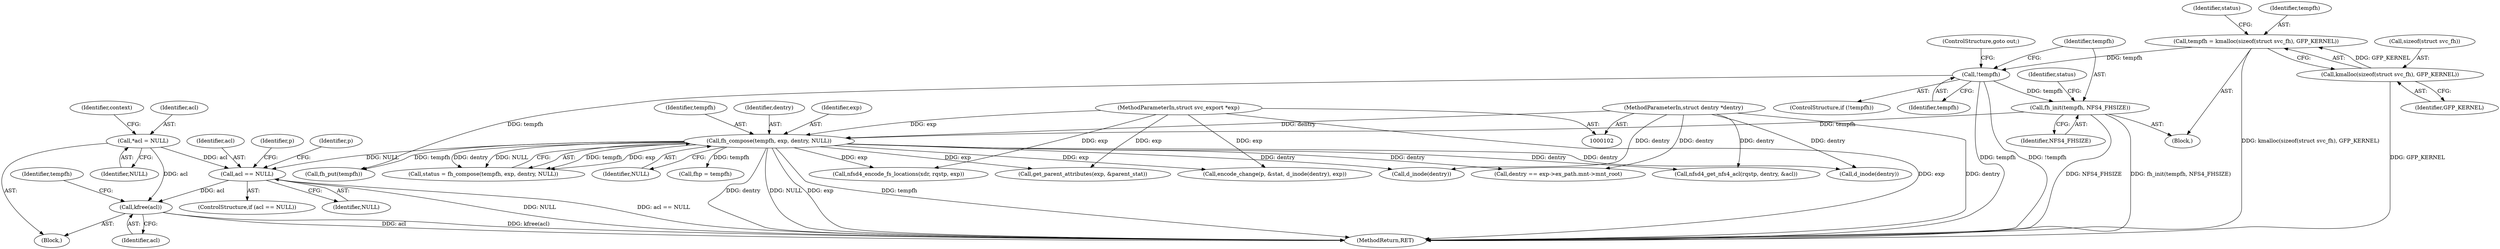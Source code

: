 digraph "0_linux_c70422f760c120480fee4de6c38804c72aa26bc1_12@API" {
"1001936" [label="(Call,kfree(acl))"];
"1000864" [label="(Call,acl == NULL)"];
"1000155" [label="(Call,*acl = NULL)"];
"1000288" [label="(Call,fh_compose(tempfh, exp, dentry, NULL))"];
"1000283" [label="(Call,fh_init(tempfh, NFS4_FHSIZE))"];
"1000280" [label="(Call,!tempfh)"];
"1000270" [label="(Call,tempfh = kmalloc(sizeof(struct svc_fh), GFP_KERNEL))"];
"1000272" [label="(Call,kmalloc(sizeof(struct svc_fh), GFP_KERNEL))"];
"1000105" [label="(MethodParameterIn,struct svc_export *exp)"];
"1000106" [label="(MethodParameterIn,struct dentry *dentry)"];
"1000869" [label="(Identifier,p)"];
"1000288" [label="(Call,fh_compose(tempfh, exp, dentry, NULL))"];
"1000283" [label="(Call,fh_init(tempfh, NFS4_FHSIZE))"];
"1000289" [label="(Identifier,tempfh)"];
"1001936" [label="(Call,kfree(acl))"];
"1000160" [label="(Identifier,context)"];
"1000291" [label="(Identifier,dentry)"];
"1000273" [label="(Call,sizeof(struct svc_fh))"];
"1000156" [label="(Identifier,acl)"];
"1000287" [label="(Identifier,status)"];
"1000277" [label="(Identifier,status)"];
"1000306" [label="(Call,nfsd4_get_nfs4_acl(rqstp, dentry, &acl))"];
"1000865" [label="(Identifier,acl)"];
"1000269" [label="(Block,)"];
"1000157" [label="(Identifier,NULL)"];
"1000296" [label="(Call,fhp = tempfh)"];
"1000282" [label="(ControlStructure,goto out;)"];
"1000292" [label="(Identifier,NULL)"];
"1000105" [label="(MethodParameterIn,struct svc_export *exp)"];
"1000270" [label="(Call,tempfh = kmalloc(sizeof(struct svc_fh), GFP_KERNEL))"];
"1000275" [label="(Identifier,GFP_KERNEL)"];
"1000272" [label="(Call,kmalloc(sizeof(struct svc_fh), GFP_KERNEL))"];
"1000284" [label="(Identifier,tempfh)"];
"1001939" [label="(Identifier,tempfh)"];
"1001779" [label="(Call,get_parent_attributes(exp, &parent_stat))"];
"1000286" [label="(Call,status = fh_compose(tempfh, exp, dentry, NULL))"];
"1000864" [label="(Call,acl == NULL)"];
"1001767" [label="(Call,dentry == exp->ex_path.mnt->mnt_root)"];
"1000106" [label="(MethodParameterIn,struct dentry *dentry)"];
"1000155" [label="(Call,*acl = NULL)"];
"1001963" [label="(MethodReturn,RET)"];
"1000611" [label="(Call,encode_change(p, &stat, d_inode(dentry), exp))"];
"1000279" [label="(ControlStructure,if (!tempfh))"];
"1000354" [label="(Call,d_inode(dentry))"];
"1001206" [label="(Call,nfsd4_encode_fs_locations(xdr, rqstp, exp))"];
"1000271" [label="(Identifier,tempfh)"];
"1001937" [label="(Identifier,acl)"];
"1000615" [label="(Call,d_inode(dentry))"];
"1000866" [label="(Identifier,NULL)"];
"1001941" [label="(Call,fh_put(tempfh))"];
"1000280" [label="(Call,!tempfh)"];
"1000281" [label="(Identifier,tempfh)"];
"1000290" [label="(Identifier,exp)"];
"1000285" [label="(Identifier,NFS4_FHSIZE)"];
"1000863" [label="(ControlStructure,if (acl == NULL))"];
"1000885" [label="(Identifier,p)"];
"1000110" [label="(Block,)"];
"1001936" -> "1000110"  [label="AST: "];
"1001936" -> "1001937"  [label="CFG: "];
"1001937" -> "1001936"  [label="AST: "];
"1001939" -> "1001936"  [label="CFG: "];
"1001936" -> "1001963"  [label="DDG: acl"];
"1001936" -> "1001963"  [label="DDG: kfree(acl)"];
"1000864" -> "1001936"  [label="DDG: acl"];
"1000155" -> "1001936"  [label="DDG: acl"];
"1000864" -> "1000863"  [label="AST: "];
"1000864" -> "1000866"  [label="CFG: "];
"1000865" -> "1000864"  [label="AST: "];
"1000866" -> "1000864"  [label="AST: "];
"1000869" -> "1000864"  [label="CFG: "];
"1000885" -> "1000864"  [label="CFG: "];
"1000864" -> "1001963"  [label="DDG: NULL"];
"1000864" -> "1001963"  [label="DDG: acl == NULL"];
"1000155" -> "1000864"  [label="DDG: acl"];
"1000288" -> "1000864"  [label="DDG: NULL"];
"1000155" -> "1000110"  [label="AST: "];
"1000155" -> "1000157"  [label="CFG: "];
"1000156" -> "1000155"  [label="AST: "];
"1000157" -> "1000155"  [label="AST: "];
"1000160" -> "1000155"  [label="CFG: "];
"1000288" -> "1000286"  [label="AST: "];
"1000288" -> "1000292"  [label="CFG: "];
"1000289" -> "1000288"  [label="AST: "];
"1000290" -> "1000288"  [label="AST: "];
"1000291" -> "1000288"  [label="AST: "];
"1000292" -> "1000288"  [label="AST: "];
"1000286" -> "1000288"  [label="CFG: "];
"1000288" -> "1001963"  [label="DDG: dentry"];
"1000288" -> "1001963"  [label="DDG: NULL"];
"1000288" -> "1001963"  [label="DDG: exp"];
"1000288" -> "1001963"  [label="DDG: tempfh"];
"1000288" -> "1000286"  [label="DDG: tempfh"];
"1000288" -> "1000286"  [label="DDG: exp"];
"1000288" -> "1000286"  [label="DDG: dentry"];
"1000288" -> "1000286"  [label="DDG: NULL"];
"1000283" -> "1000288"  [label="DDG: tempfh"];
"1000105" -> "1000288"  [label="DDG: exp"];
"1000106" -> "1000288"  [label="DDG: dentry"];
"1000288" -> "1000296"  [label="DDG: tempfh"];
"1000288" -> "1000306"  [label="DDG: dentry"];
"1000288" -> "1000354"  [label="DDG: dentry"];
"1000288" -> "1000615"  [label="DDG: dentry"];
"1000288" -> "1000611"  [label="DDG: exp"];
"1000288" -> "1001206"  [label="DDG: exp"];
"1000288" -> "1001767"  [label="DDG: dentry"];
"1000288" -> "1001779"  [label="DDG: exp"];
"1000288" -> "1001941"  [label="DDG: tempfh"];
"1000283" -> "1000269"  [label="AST: "];
"1000283" -> "1000285"  [label="CFG: "];
"1000284" -> "1000283"  [label="AST: "];
"1000285" -> "1000283"  [label="AST: "];
"1000287" -> "1000283"  [label="CFG: "];
"1000283" -> "1001963"  [label="DDG: NFS4_FHSIZE"];
"1000283" -> "1001963"  [label="DDG: fh_init(tempfh, NFS4_FHSIZE)"];
"1000280" -> "1000283"  [label="DDG: tempfh"];
"1000280" -> "1000279"  [label="AST: "];
"1000280" -> "1000281"  [label="CFG: "];
"1000281" -> "1000280"  [label="AST: "];
"1000282" -> "1000280"  [label="CFG: "];
"1000284" -> "1000280"  [label="CFG: "];
"1000280" -> "1001963"  [label="DDG: !tempfh"];
"1000280" -> "1001963"  [label="DDG: tempfh"];
"1000270" -> "1000280"  [label="DDG: tempfh"];
"1000280" -> "1001941"  [label="DDG: tempfh"];
"1000270" -> "1000269"  [label="AST: "];
"1000270" -> "1000272"  [label="CFG: "];
"1000271" -> "1000270"  [label="AST: "];
"1000272" -> "1000270"  [label="AST: "];
"1000277" -> "1000270"  [label="CFG: "];
"1000270" -> "1001963"  [label="DDG: kmalloc(sizeof(struct svc_fh), GFP_KERNEL)"];
"1000272" -> "1000270"  [label="DDG: GFP_KERNEL"];
"1000272" -> "1000275"  [label="CFG: "];
"1000273" -> "1000272"  [label="AST: "];
"1000275" -> "1000272"  [label="AST: "];
"1000272" -> "1001963"  [label="DDG: GFP_KERNEL"];
"1000105" -> "1000102"  [label="AST: "];
"1000105" -> "1001963"  [label="DDG: exp"];
"1000105" -> "1000611"  [label="DDG: exp"];
"1000105" -> "1001206"  [label="DDG: exp"];
"1000105" -> "1001779"  [label="DDG: exp"];
"1000106" -> "1000102"  [label="AST: "];
"1000106" -> "1001963"  [label="DDG: dentry"];
"1000106" -> "1000306"  [label="DDG: dentry"];
"1000106" -> "1000354"  [label="DDG: dentry"];
"1000106" -> "1000615"  [label="DDG: dentry"];
"1000106" -> "1001767"  [label="DDG: dentry"];
}
